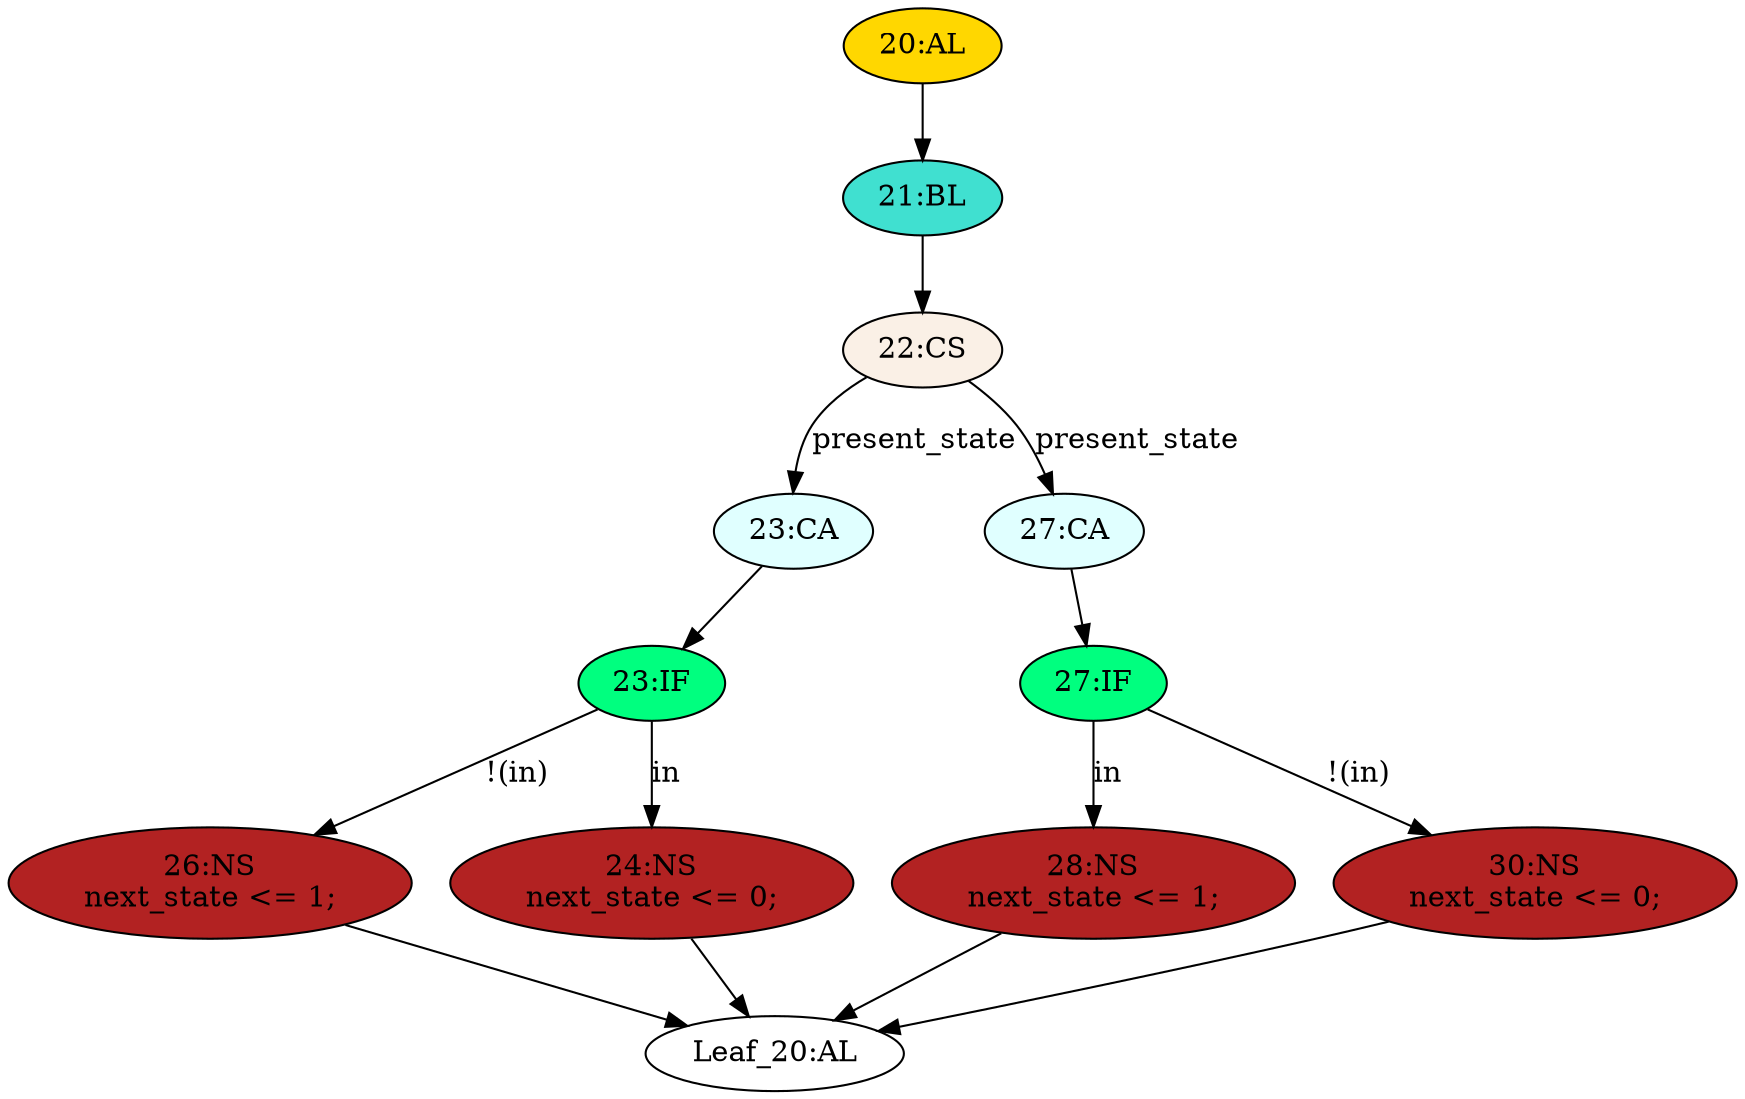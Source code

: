 strict digraph "" {
	node [label="\N"];
	"23:IF"	[ast="<pyverilog.vparser.ast.IfStatement object at 0x7f1e6368aa50>",
		fillcolor=springgreen,
		label="23:IF",
		statements="[]",
		style=filled,
		typ=IfStatement];
	"26:NS"	[ast="<pyverilog.vparser.ast.NonblockingSubstitution object at 0x7f1e6368ab90>",
		fillcolor=firebrick,
		label="26:NS
next_state <= 1;",
		statements="[<pyverilog.vparser.ast.NonblockingSubstitution object at 0x7f1e6368ab90>]",
		style=filled,
		typ=NonblockingSubstitution];
	"23:IF" -> "26:NS"	[cond="['in']",
		label="!(in)",
		lineno=23];
	"24:NS"	[ast="<pyverilog.vparser.ast.NonblockingSubstitution object at 0x7f1e6368ad50>",
		fillcolor=firebrick,
		label="24:NS
next_state <= 0;",
		statements="[<pyverilog.vparser.ast.NonblockingSubstitution object at 0x7f1e6368ad50>]",
		style=filled,
		typ=NonblockingSubstitution];
	"23:IF" -> "24:NS"	[cond="['in']",
		label=in,
		lineno=23];
	"20:AL"	[ast="<pyverilog.vparser.ast.Always object at 0x7f1e6368af10>",
		clk_sens=False,
		fillcolor=gold,
		label="20:AL",
		sens="['in', 'present_state']",
		statements="[]",
		style=filled,
		typ=Always,
		use_var="['present_state', 'in']"];
	"21:BL"	[ast="<pyverilog.vparser.ast.Block object at 0x7f1e636b4110>",
		fillcolor=turquoise,
		label="21:BL",
		statements="[]",
		style=filled,
		typ=Block];
	"20:AL" -> "21:BL"	[cond="[]",
		lineno=None];
	"22:CS"	[ast="<pyverilog.vparser.ast.CaseStatement object at 0x7f1e636b4150>",
		fillcolor=linen,
		label="22:CS",
		statements="[]",
		style=filled,
		typ=CaseStatement];
	"21:BL" -> "22:CS"	[cond="[]",
		lineno=None];
	"27:IF"	[ast="<pyverilog.vparser.ast.IfStatement object at 0x7f1e636b4310>",
		fillcolor=springgreen,
		label="27:IF",
		statements="[]",
		style=filled,
		typ=IfStatement];
	"28:NS"	[ast="<pyverilog.vparser.ast.NonblockingSubstitution object at 0x7f1e636b4490>",
		fillcolor=firebrick,
		label="28:NS
next_state <= 1;",
		statements="[<pyverilog.vparser.ast.NonblockingSubstitution object at 0x7f1e636b4490>]",
		style=filled,
		typ=NonblockingSubstitution];
	"27:IF" -> "28:NS"	[cond="['in']",
		label=in,
		lineno=27];
	"30:NS"	[ast="<pyverilog.vparser.ast.NonblockingSubstitution object at 0x7f1e636b4350>",
		fillcolor=firebrick,
		label="30:NS
next_state <= 0;",
		statements="[<pyverilog.vparser.ast.NonblockingSubstitution object at 0x7f1e636b4350>]",
		style=filled,
		typ=NonblockingSubstitution];
	"27:IF" -> "30:NS"	[cond="['in']",
		label="!(in)",
		lineno=27];
	"Leaf_20:AL"	[def_var="['next_state']",
		label="Leaf_20:AL"];
	"28:NS" -> "Leaf_20:AL"	[cond="[]",
		lineno=None];
	"23:CA"	[ast="<pyverilog.vparser.ast.Case object at 0x7f1e636b4210>",
		fillcolor=lightcyan,
		label="23:CA",
		statements="[]",
		style=filled,
		typ=Case];
	"23:CA" -> "23:IF"	[cond="[]",
		lineno=None];
	"30:NS" -> "Leaf_20:AL"	[cond="[]",
		lineno=None];
	"22:CS" -> "23:CA"	[cond="['present_state']",
		label=present_state,
		lineno=22];
	"27:CA"	[ast="<pyverilog.vparser.ast.Case object at 0x7f1e636b4290>",
		fillcolor=lightcyan,
		label="27:CA",
		statements="[]",
		style=filled,
		typ=Case];
	"22:CS" -> "27:CA"	[cond="['present_state']",
		label=present_state,
		lineno=22];
	"26:NS" -> "Leaf_20:AL"	[cond="[]",
		lineno=None];
	"24:NS" -> "Leaf_20:AL"	[cond="[]",
		lineno=None];
	"27:CA" -> "27:IF"	[cond="[]",
		lineno=None];
}

